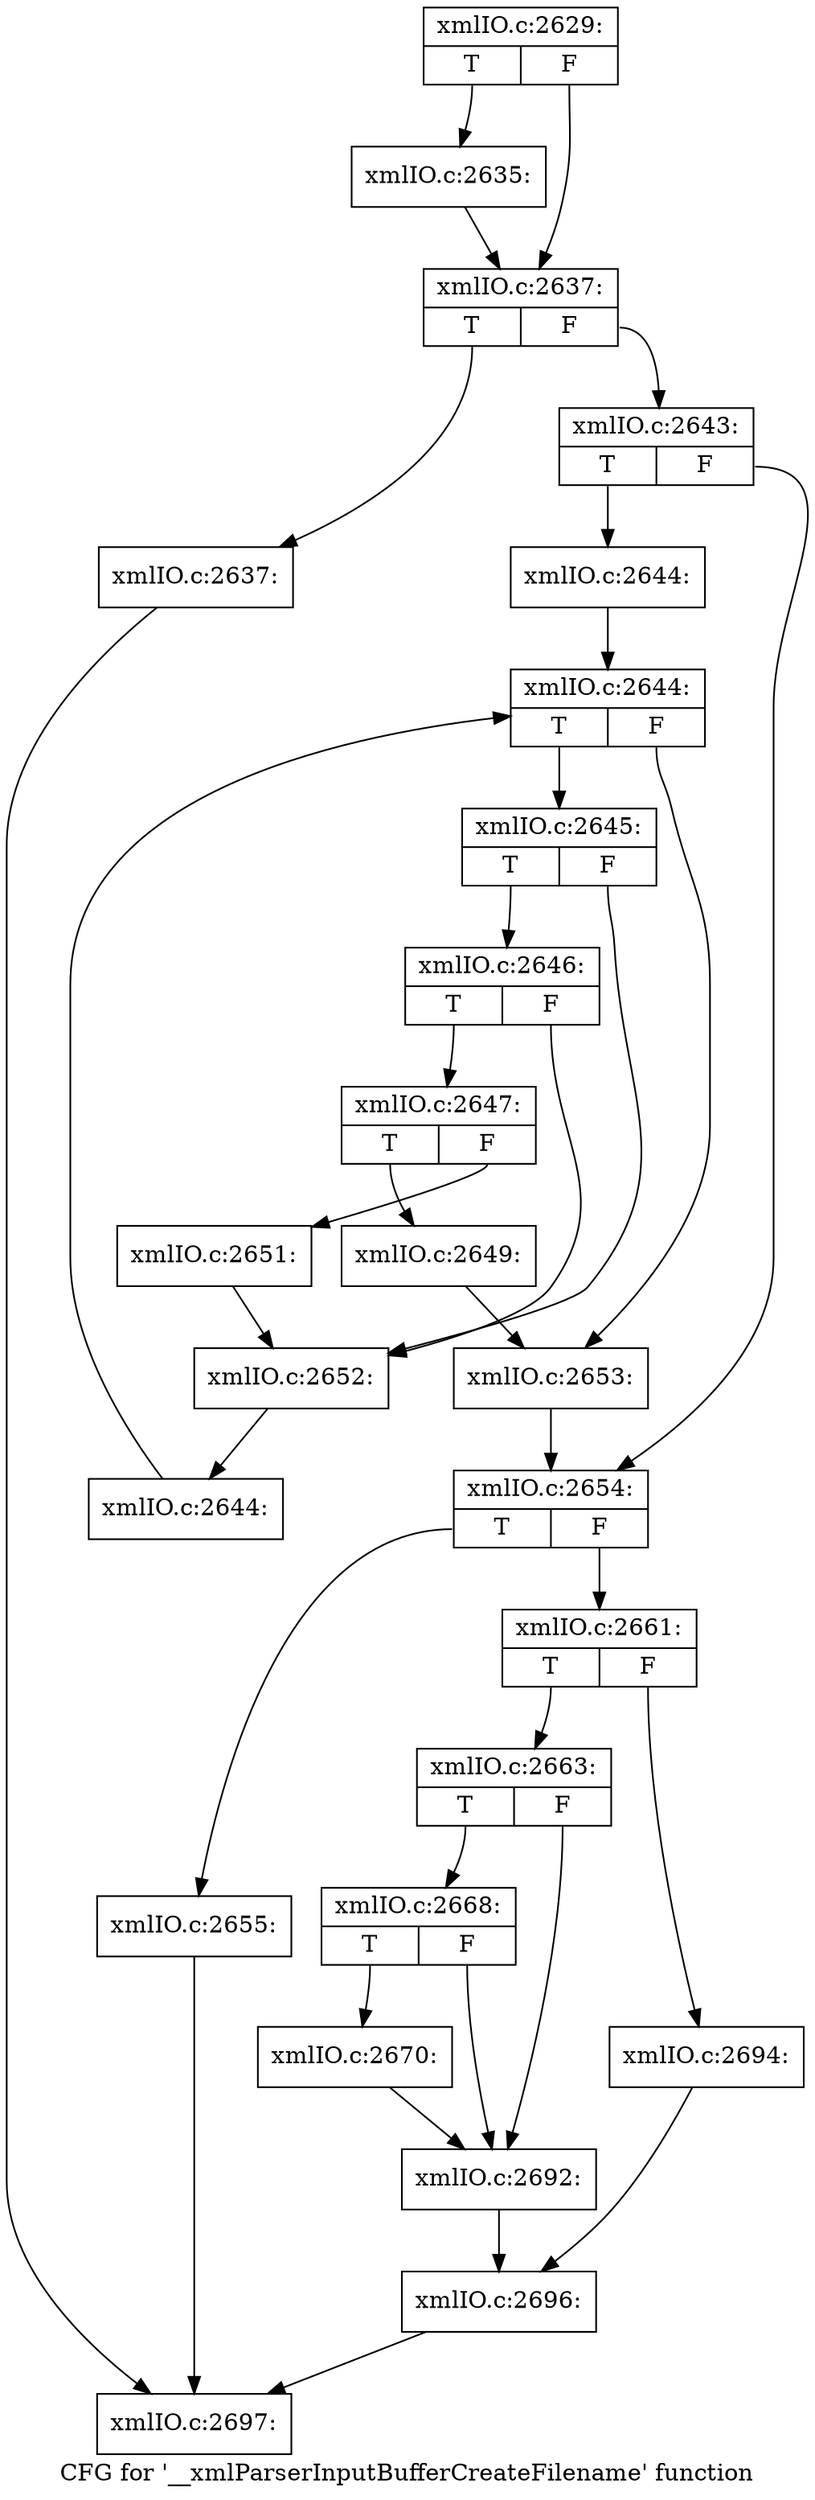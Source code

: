 digraph "CFG for '__xmlParserInputBufferCreateFilename' function" {
	label="CFG for '__xmlParserInputBufferCreateFilename' function";

	Node0x5256d60 [shape=record,label="{xmlIO.c:2629:|{<s0>T|<s1>F}}"];
	Node0x5256d60:s0 -> Node0x529df00;
	Node0x5256d60:s1 -> Node0x529df50;
	Node0x529df00 [shape=record,label="{xmlIO.c:2635:}"];
	Node0x529df00 -> Node0x529df50;
	Node0x529df50 [shape=record,label="{xmlIO.c:2637:|{<s0>T|<s1>F}}"];
	Node0x529df50:s0 -> Node0x529e370;
	Node0x529df50:s1 -> Node0x529e3c0;
	Node0x529e370 [shape=record,label="{xmlIO.c:2637:}"];
	Node0x529e370 -> Node0x5257050;
	Node0x529e3c0 [shape=record,label="{xmlIO.c:2643:|{<s0>T|<s1>F}}"];
	Node0x529e3c0:s0 -> Node0x529e820;
	Node0x529e3c0:s1 -> Node0x529e870;
	Node0x529e820 [shape=record,label="{xmlIO.c:2644:}"];
	Node0x529e820 -> Node0x529ee40;
	Node0x529ee40 [shape=record,label="{xmlIO.c:2644:|{<s0>T|<s1>F}}"];
	Node0x529ee40:s0 -> Node0x529f120;
	Node0x529ee40:s1 -> Node0x529ebc0;
	Node0x529f120 [shape=record,label="{xmlIO.c:2645:|{<s0>T|<s1>F}}"];
	Node0x529f120:s0 -> Node0x529f500;
	Node0x529f120:s1 -> Node0x529f4b0;
	Node0x529f500 [shape=record,label="{xmlIO.c:2646:|{<s0>T|<s1>F}}"];
	Node0x529f500:s0 -> Node0x529f460;
	Node0x529f500:s1 -> Node0x529f4b0;
	Node0x529f460 [shape=record,label="{xmlIO.c:2647:|{<s0>T|<s1>F}}"];
	Node0x529f460:s0 -> Node0x52a0480;
	Node0x529f460:s1 -> Node0x52a04d0;
	Node0x52a0480 [shape=record,label="{xmlIO.c:2649:}"];
	Node0x52a0480 -> Node0x529ebc0;
	Node0x52a04d0 [shape=record,label="{xmlIO.c:2651:}"];
	Node0x52a04d0 -> Node0x529f4b0;
	Node0x529f4b0 [shape=record,label="{xmlIO.c:2652:}"];
	Node0x529f4b0 -> Node0x529f090;
	Node0x529f090 [shape=record,label="{xmlIO.c:2644:}"];
	Node0x529f090 -> Node0x529ee40;
	Node0x529ebc0 [shape=record,label="{xmlIO.c:2653:}"];
	Node0x529ebc0 -> Node0x529e870;
	Node0x529e870 [shape=record,label="{xmlIO.c:2654:|{<s0>T|<s1>F}}"];
	Node0x529e870:s0 -> Node0x52a0e70;
	Node0x529e870:s1 -> Node0x52a0ec0;
	Node0x52a0e70 [shape=record,label="{xmlIO.c:2655:}"];
	Node0x52a0e70 -> Node0x5257050;
	Node0x52a0ec0 [shape=record,label="{xmlIO.c:2661:|{<s0>T|<s1>F}}"];
	Node0x52a0ec0:s0 -> Node0x52a1820;
	Node0x52a0ec0:s1 -> Node0x52a18c0;
	Node0x52a1820 [shape=record,label="{xmlIO.c:2663:|{<s0>T|<s1>F}}"];
	Node0x52a1820:s0 -> Node0x52a2960;
	Node0x52a1820:s1 -> Node0x52a2910;
	Node0x52a2960 [shape=record,label="{xmlIO.c:2668:|{<s0>T|<s1>F}}"];
	Node0x52a2960:s0 -> Node0x52a28c0;
	Node0x52a2960:s1 -> Node0x52a2910;
	Node0x52a28c0 [shape=record,label="{xmlIO.c:2670:}"];
	Node0x52a28c0 -> Node0x52a2910;
	Node0x52a2910 [shape=record,label="{xmlIO.c:2692:}"];
	Node0x52a2910 -> Node0x52a1870;
	Node0x52a18c0 [shape=record,label="{xmlIO.c:2694:}"];
	Node0x52a18c0 -> Node0x52a1870;
	Node0x52a1870 [shape=record,label="{xmlIO.c:2696:}"];
	Node0x52a1870 -> Node0x5257050;
	Node0x5257050 [shape=record,label="{xmlIO.c:2697:}"];
}
